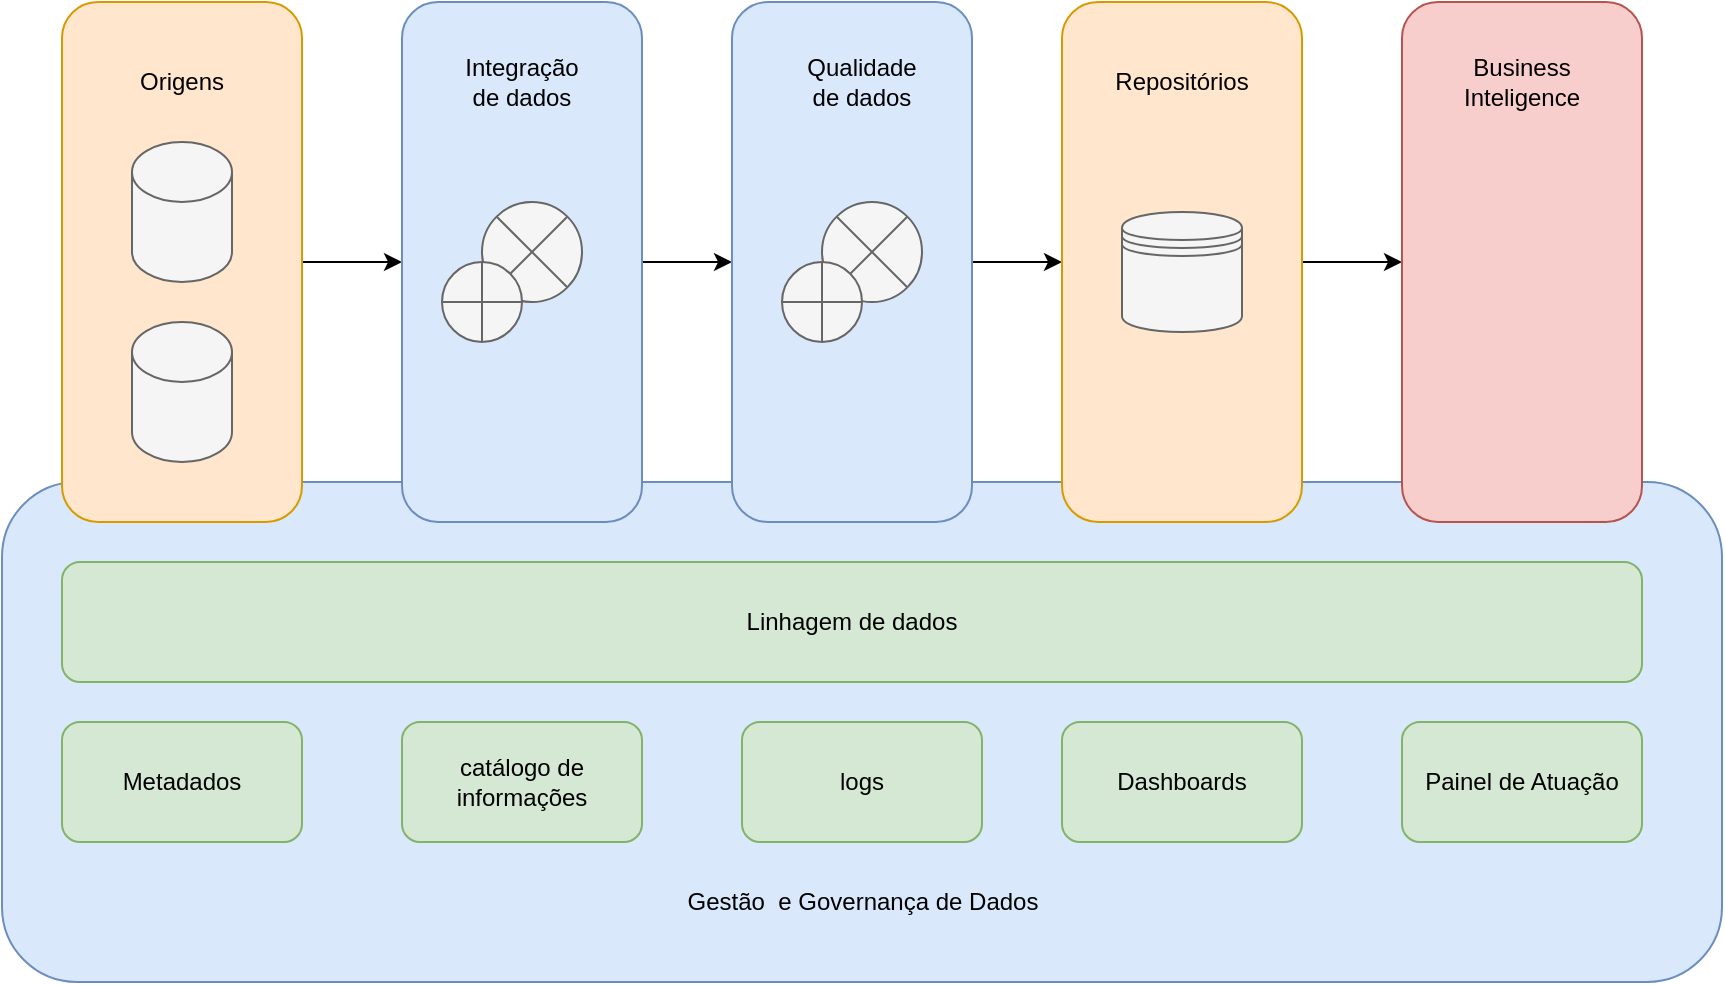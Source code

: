 <mxfile version="14.3.1" type="github"><diagram id="NnCqaDqjdoaycizXMltg" name="Page-1"><mxGraphModel dx="2249" dy="763" grid="1" gridSize="10" guides="1" tooltips="1" connect="1" arrows="1" fold="1" page="1" pageScale="1" pageWidth="827" pageHeight="1169" math="0" shadow="0"><root><mxCell id="0"/><mxCell id="1" parent="0"/><mxCell id="FwM7Vtdl9Q5r0eoH64NO-1" value="" style="rounded=1;whiteSpace=wrap;html=1;fillColor=#dae8fc;strokeColor=#6c8ebf;" vertex="1" parent="1"><mxGeometry x="-30" y="290" width="860" height="250" as="geometry"/></mxCell><mxCell id="FwM7Vtdl9Q5r0eoH64NO-2" value="Linhagem de dados" style="rounded=1;whiteSpace=wrap;html=1;fillColor=#d5e8d4;strokeColor=#82b366;" vertex="1" parent="1"><mxGeometry y="330" width="790" height="60" as="geometry"/></mxCell><mxCell id="FwM7Vtdl9Q5r0eoH64NO-4" value="&lt;div&gt;Gestão&amp;nbsp; e Governança de Dados&lt;br&gt; &lt;/div&gt;" style="text;html=1;resizable=0;autosize=1;align=center;verticalAlign=middle;points=[];fillColor=none;strokeColor=none;rounded=0;" vertex="1" parent="1"><mxGeometry x="305" y="490" width="190" height="20" as="geometry"/></mxCell><mxCell id="FwM7Vtdl9Q5r0eoH64NO-6" value="Metadados" style="rounded=1;whiteSpace=wrap;html=1;fillColor=#d5e8d4;strokeColor=#82b366;" vertex="1" parent="1"><mxGeometry y="410" width="120" height="60" as="geometry"/></mxCell><mxCell id="FwM7Vtdl9Q5r0eoH64NO-7" value="catálogo de informações " style="rounded=1;whiteSpace=wrap;html=1;fillColor=#d5e8d4;strokeColor=#82b366;" vertex="1" parent="1"><mxGeometry x="170" y="410" width="120" height="60" as="geometry"/></mxCell><mxCell id="FwM7Vtdl9Q5r0eoH64NO-8" value="Dashboards" style="rounded=1;whiteSpace=wrap;html=1;fillColor=#d5e8d4;strokeColor=#82b366;" vertex="1" parent="1"><mxGeometry x="500" y="410" width="120" height="60" as="geometry"/></mxCell><mxCell id="FwM7Vtdl9Q5r0eoH64NO-9" value="Painel de Atuação" style="rounded=1;whiteSpace=wrap;html=1;fillColor=#d5e8d4;strokeColor=#82b366;" vertex="1" parent="1"><mxGeometry x="670" y="410" width="120" height="60" as="geometry"/></mxCell><mxCell id="FwM7Vtdl9Q5r0eoH64NO-23" style="edgeStyle=orthogonalEdgeStyle;rounded=0;orthogonalLoop=1;jettySize=auto;html=1;exitX=1;exitY=0.5;exitDx=0;exitDy=0;entryX=0;entryY=0.5;entryDx=0;entryDy=0;" edge="1" parent="1" source="FwM7Vtdl9Q5r0eoH64NO-12" target="FwM7Vtdl9Q5r0eoH64NO-16"><mxGeometry relative="1" as="geometry"/></mxCell><mxCell id="FwM7Vtdl9Q5r0eoH64NO-12" value="" style="rounded=1;whiteSpace=wrap;html=1;fillColor=#ffe6cc;strokeColor=#d79b00;" vertex="1" parent="1"><mxGeometry y="50" width="120" height="260" as="geometry"/></mxCell><mxCell id="FwM7Vtdl9Q5r0eoH64NO-13" value="" style="shape=cylinder3;whiteSpace=wrap;html=1;boundedLbl=1;backgroundOutline=1;size=15;fillColor=#f5f5f5;strokeColor=#666666;fontColor=#333333;" vertex="1" parent="1"><mxGeometry x="35" y="120" width="50" height="70" as="geometry"/></mxCell><mxCell id="FwM7Vtdl9Q5r0eoH64NO-14" value="" style="shape=cylinder3;whiteSpace=wrap;html=1;boundedLbl=1;backgroundOutline=1;size=15;fillColor=#f5f5f5;strokeColor=#666666;fontColor=#333333;" vertex="1" parent="1"><mxGeometry x="35" y="210" width="50" height="70" as="geometry"/></mxCell><mxCell id="FwM7Vtdl9Q5r0eoH64NO-15" value="Origens" style="text;html=1;strokeColor=none;fillColor=none;align=center;verticalAlign=middle;whiteSpace=wrap;rounded=0;" vertex="1" parent="1"><mxGeometry x="40" y="80" width="40" height="20" as="geometry"/></mxCell><mxCell id="FwM7Vtdl9Q5r0eoH64NO-40" style="edgeStyle=orthogonalEdgeStyle;rounded=0;orthogonalLoop=1;jettySize=auto;html=1;" edge="1" parent="1" source="FwM7Vtdl9Q5r0eoH64NO-16" target="FwM7Vtdl9Q5r0eoH64NO-17"><mxGeometry relative="1" as="geometry"/></mxCell><mxCell id="FwM7Vtdl9Q5r0eoH64NO-16" value="" style="rounded=1;whiteSpace=wrap;html=1;fillColor=#dae8fc;strokeColor=#6c8ebf;" vertex="1" parent="1"><mxGeometry x="170" y="50" width="120" height="260" as="geometry"/></mxCell><mxCell id="FwM7Vtdl9Q5r0eoH64NO-41" style="edgeStyle=orthogonalEdgeStyle;rounded=0;orthogonalLoop=1;jettySize=auto;html=1;" edge="1" parent="1" source="FwM7Vtdl9Q5r0eoH64NO-17" target="FwM7Vtdl9Q5r0eoH64NO-18"><mxGeometry relative="1" as="geometry"/></mxCell><mxCell id="FwM7Vtdl9Q5r0eoH64NO-17" value="" style="rounded=1;whiteSpace=wrap;html=1;fillColor=#dae8fc;strokeColor=#6c8ebf;" vertex="1" parent="1"><mxGeometry x="335" y="50" width="120" height="260" as="geometry"/></mxCell><mxCell id="FwM7Vtdl9Q5r0eoH64NO-42" style="edgeStyle=orthogonalEdgeStyle;rounded=0;orthogonalLoop=1;jettySize=auto;html=1;exitX=1;exitY=0.5;exitDx=0;exitDy=0;" edge="1" parent="1" source="FwM7Vtdl9Q5r0eoH64NO-18" target="FwM7Vtdl9Q5r0eoH64NO-19"><mxGeometry relative="1" as="geometry"/></mxCell><mxCell id="FwM7Vtdl9Q5r0eoH64NO-18" value="" style="rounded=1;whiteSpace=wrap;html=1;fillColor=#ffe6cc;strokeColor=#d79b00;" vertex="1" parent="1"><mxGeometry x="500" y="50" width="120" height="260" as="geometry"/></mxCell><mxCell id="FwM7Vtdl9Q5r0eoH64NO-19" value="" style="rounded=1;whiteSpace=wrap;html=1;fillColor=#f8cecc;strokeColor=#b85450;" vertex="1" parent="1"><mxGeometry x="670" y="50" width="120" height="260" as="geometry"/></mxCell><mxCell id="FwM7Vtdl9Q5r0eoH64NO-20" value="logs" style="rounded=1;whiteSpace=wrap;html=1;fillColor=#d5e8d4;strokeColor=#82b366;" vertex="1" parent="1"><mxGeometry x="340" y="410" width="120" height="60" as="geometry"/></mxCell><mxCell id="FwM7Vtdl9Q5r0eoH64NO-24" value="Integração de dados" style="text;html=1;strokeColor=none;fillColor=none;align=center;verticalAlign=middle;whiteSpace=wrap;rounded=0;" vertex="1" parent="1"><mxGeometry x="210" y="80" width="40" height="20" as="geometry"/></mxCell><mxCell id="FwM7Vtdl9Q5r0eoH64NO-29" value="" style="group" vertex="1" connectable="0" parent="1"><mxGeometry x="190" y="150" width="70" height="70" as="geometry"/></mxCell><mxCell id="FwM7Vtdl9Q5r0eoH64NO-25" value="" style="shape=sumEllipse;perimeter=ellipsePerimeter;whiteSpace=wrap;html=1;backgroundOutline=1;fillColor=#f5f5f5;strokeColor=#666666;fontColor=#333333;" vertex="1" parent="FwM7Vtdl9Q5r0eoH64NO-29"><mxGeometry x="20" width="50" height="50" as="geometry"/></mxCell><mxCell id="FwM7Vtdl9Q5r0eoH64NO-28" value="" style="shape=orEllipse;perimeter=ellipsePerimeter;whiteSpace=wrap;html=1;backgroundOutline=1;direction=south;fillColor=#f5f5f5;strokeColor=#666666;fontColor=#333333;" vertex="1" parent="FwM7Vtdl9Q5r0eoH64NO-29"><mxGeometry y="30" width="40" height="40" as="geometry"/></mxCell><mxCell id="FwM7Vtdl9Q5r0eoH64NO-30" value="" style="group;" vertex="1" connectable="0" parent="1"><mxGeometry x="360" y="150" width="70" height="70" as="geometry"/></mxCell><mxCell id="FwM7Vtdl9Q5r0eoH64NO-31" value="" style="shape=sumEllipse;perimeter=ellipsePerimeter;whiteSpace=wrap;html=1;backgroundOutline=1;fillColor=#f5f5f5;strokeColor=#666666;fontColor=#333333;" vertex="1" parent="FwM7Vtdl9Q5r0eoH64NO-30"><mxGeometry x="20" width="50" height="50" as="geometry"/></mxCell><mxCell id="FwM7Vtdl9Q5r0eoH64NO-32" value="" style="shape=orEllipse;perimeter=ellipsePerimeter;whiteSpace=wrap;html=1;backgroundOutline=1;direction=south;fillColor=#f5f5f5;strokeColor=#666666;fontColor=#333333;" vertex="1" parent="FwM7Vtdl9Q5r0eoH64NO-30"><mxGeometry y="30" width="40" height="40" as="geometry"/></mxCell><mxCell id="FwM7Vtdl9Q5r0eoH64NO-33" value="" style="shape=datastore;whiteSpace=wrap;html=1;fillColor=#f5f5f5;strokeColor=#666666;fontColor=#333333;" vertex="1" parent="1"><mxGeometry x="530" y="155" width="60" height="60" as="geometry"/></mxCell><mxCell id="FwM7Vtdl9Q5r0eoH64NO-35" value="" style="shape=image;html=1;verticalAlign=top;verticalLabelPosition=bottom;labelBackgroundColor=#ffffff;imageAspect=0;aspect=fixed;image=https://cdn3.iconfinder.com/data/icons/the-elegant-set/96/bars-3.png;sketch=0;" vertex="1" parent="1"><mxGeometry x="700" y="155" width="60" height="60" as="geometry"/></mxCell><mxCell id="FwM7Vtdl9Q5r0eoH64NO-36" value="Qualidade de dados" style="text;html=1;strokeColor=none;fillColor=none;align=center;verticalAlign=middle;whiteSpace=wrap;rounded=0;sketch=0;" vertex="1" parent="1"><mxGeometry x="380" y="80" width="40" height="20" as="geometry"/></mxCell><mxCell id="FwM7Vtdl9Q5r0eoH64NO-37" value="&lt;div&gt;Repositórios&lt;/div&gt;" style="text;html=1;strokeColor=none;fillColor=none;align=center;verticalAlign=middle;whiteSpace=wrap;rounded=0;sketch=0;" vertex="1" parent="1"><mxGeometry x="540" y="80" width="40" height="20" as="geometry"/></mxCell><mxCell id="FwM7Vtdl9Q5r0eoH64NO-38" value="Business Inteligence" style="text;html=1;strokeColor=none;fillColor=none;align=center;verticalAlign=middle;whiteSpace=wrap;rounded=0;sketch=0;" vertex="1" parent="1"><mxGeometry x="710" y="80" width="40" height="20" as="geometry"/></mxCell></root></mxGraphModel></diagram></mxfile>
